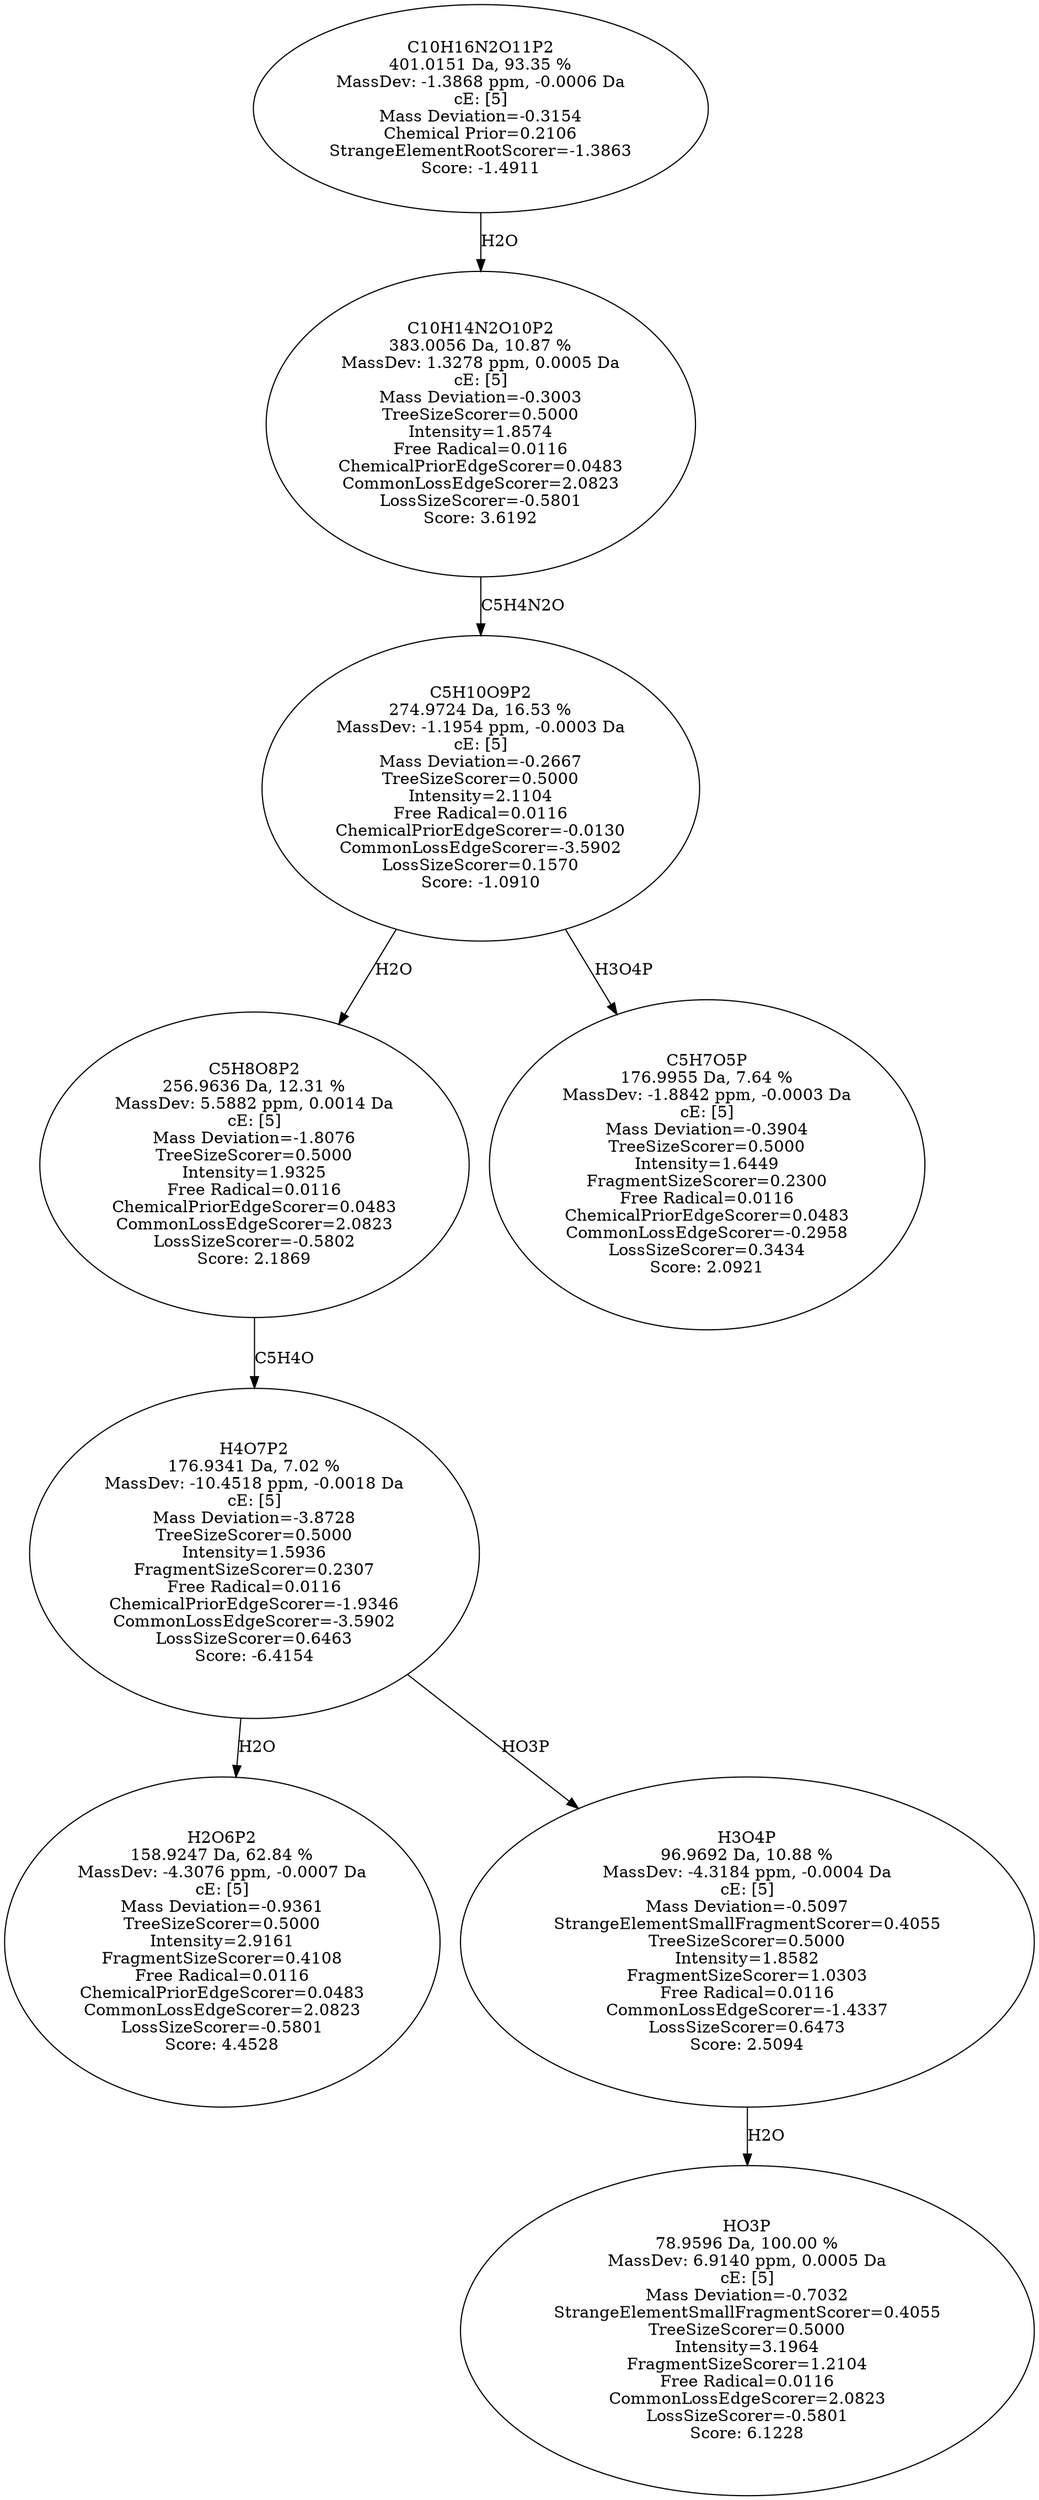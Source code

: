 strict digraph {
v1 [label="H2O6P2\n158.9247 Da, 62.84 %\nMassDev: -4.3076 ppm, -0.0007 Da\ncE: [5]\nMass Deviation=-0.9361\nTreeSizeScorer=0.5000\nIntensity=2.9161\nFragmentSizeScorer=0.4108\nFree Radical=0.0116\nChemicalPriorEdgeScorer=0.0483\nCommonLossEdgeScorer=2.0823\nLossSizeScorer=-0.5801\nScore: 4.4528"];
v2 [label="HO3P\n78.9596 Da, 100.00 %\nMassDev: 6.9140 ppm, 0.0005 Da\ncE: [5]\nMass Deviation=-0.7032\nStrangeElementSmallFragmentScorer=0.4055\nTreeSizeScorer=0.5000\nIntensity=3.1964\nFragmentSizeScorer=1.2104\nFree Radical=0.0116\nCommonLossEdgeScorer=2.0823\nLossSizeScorer=-0.5801\nScore: 6.1228"];
v3 [label="H3O4P\n96.9692 Da, 10.88 %\nMassDev: -4.3184 ppm, -0.0004 Da\ncE: [5]\nMass Deviation=-0.5097\nStrangeElementSmallFragmentScorer=0.4055\nTreeSizeScorer=0.5000\nIntensity=1.8582\nFragmentSizeScorer=1.0303\nFree Radical=0.0116\nCommonLossEdgeScorer=-1.4337\nLossSizeScorer=0.6473\nScore: 2.5094"];
v4 [label="H4O7P2\n176.9341 Da, 7.02 %\nMassDev: -10.4518 ppm, -0.0018 Da\ncE: [5]\nMass Deviation=-3.8728\nTreeSizeScorer=0.5000\nIntensity=1.5936\nFragmentSizeScorer=0.2307\nFree Radical=0.0116\nChemicalPriorEdgeScorer=-1.9346\nCommonLossEdgeScorer=-3.5902\nLossSizeScorer=0.6463\nScore: -6.4154"];
v5 [label="C5H8O8P2\n256.9636 Da, 12.31 %\nMassDev: 5.5882 ppm, 0.0014 Da\ncE: [5]\nMass Deviation=-1.8076\nTreeSizeScorer=0.5000\nIntensity=1.9325\nFree Radical=0.0116\nChemicalPriorEdgeScorer=0.0483\nCommonLossEdgeScorer=2.0823\nLossSizeScorer=-0.5802\nScore: 2.1869"];
v6 [label="C5H7O5P\n176.9955 Da, 7.64 %\nMassDev: -1.8842 ppm, -0.0003 Da\ncE: [5]\nMass Deviation=-0.3904\nTreeSizeScorer=0.5000\nIntensity=1.6449\nFragmentSizeScorer=0.2300\nFree Radical=0.0116\nChemicalPriorEdgeScorer=0.0483\nCommonLossEdgeScorer=-0.2958\nLossSizeScorer=0.3434\nScore: 2.0921"];
v7 [label="C5H10O9P2\n274.9724 Da, 16.53 %\nMassDev: -1.1954 ppm, -0.0003 Da\ncE: [5]\nMass Deviation=-0.2667\nTreeSizeScorer=0.5000\nIntensity=2.1104\nFree Radical=0.0116\nChemicalPriorEdgeScorer=-0.0130\nCommonLossEdgeScorer=-3.5902\nLossSizeScorer=0.1570\nScore: -1.0910"];
v8 [label="C10H14N2O10P2\n383.0056 Da, 10.87 %\nMassDev: 1.3278 ppm, 0.0005 Da\ncE: [5]\nMass Deviation=-0.3003\nTreeSizeScorer=0.5000\nIntensity=1.8574\nFree Radical=0.0116\nChemicalPriorEdgeScorer=0.0483\nCommonLossEdgeScorer=2.0823\nLossSizeScorer=-0.5801\nScore: 3.6192"];
v9 [label="C10H16N2O11P2\n401.0151 Da, 93.35 %\nMassDev: -1.3868 ppm, -0.0006 Da\ncE: [5]\nMass Deviation=-0.3154\nChemical Prior=0.2106\nStrangeElementRootScorer=-1.3863\nScore: -1.4911"];
v4 -> v1 [label="H2O"];
v3 -> v2 [label="H2O"];
v4 -> v3 [label="HO3P"];
v5 -> v4 [label="C5H4O"];
v7 -> v5 [label="H2O"];
v7 -> v6 [label="H3O4P"];
v8 -> v7 [label="C5H4N2O"];
v9 -> v8 [label="H2O"];
}